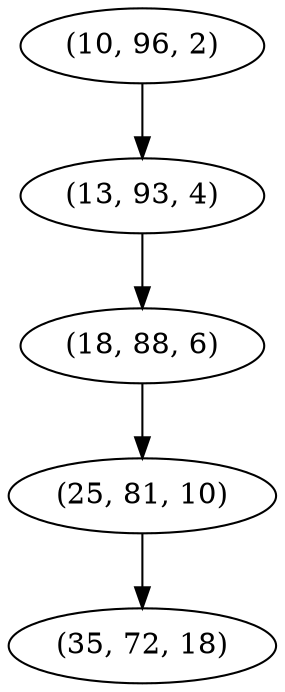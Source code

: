digraph tree {
    "(10, 96, 2)";
    "(13, 93, 4)";
    "(18, 88, 6)";
    "(25, 81, 10)";
    "(35, 72, 18)";
    "(10, 96, 2)" -> "(13, 93, 4)";
    "(13, 93, 4)" -> "(18, 88, 6)";
    "(18, 88, 6)" -> "(25, 81, 10)";
    "(25, 81, 10)" -> "(35, 72, 18)";
}
